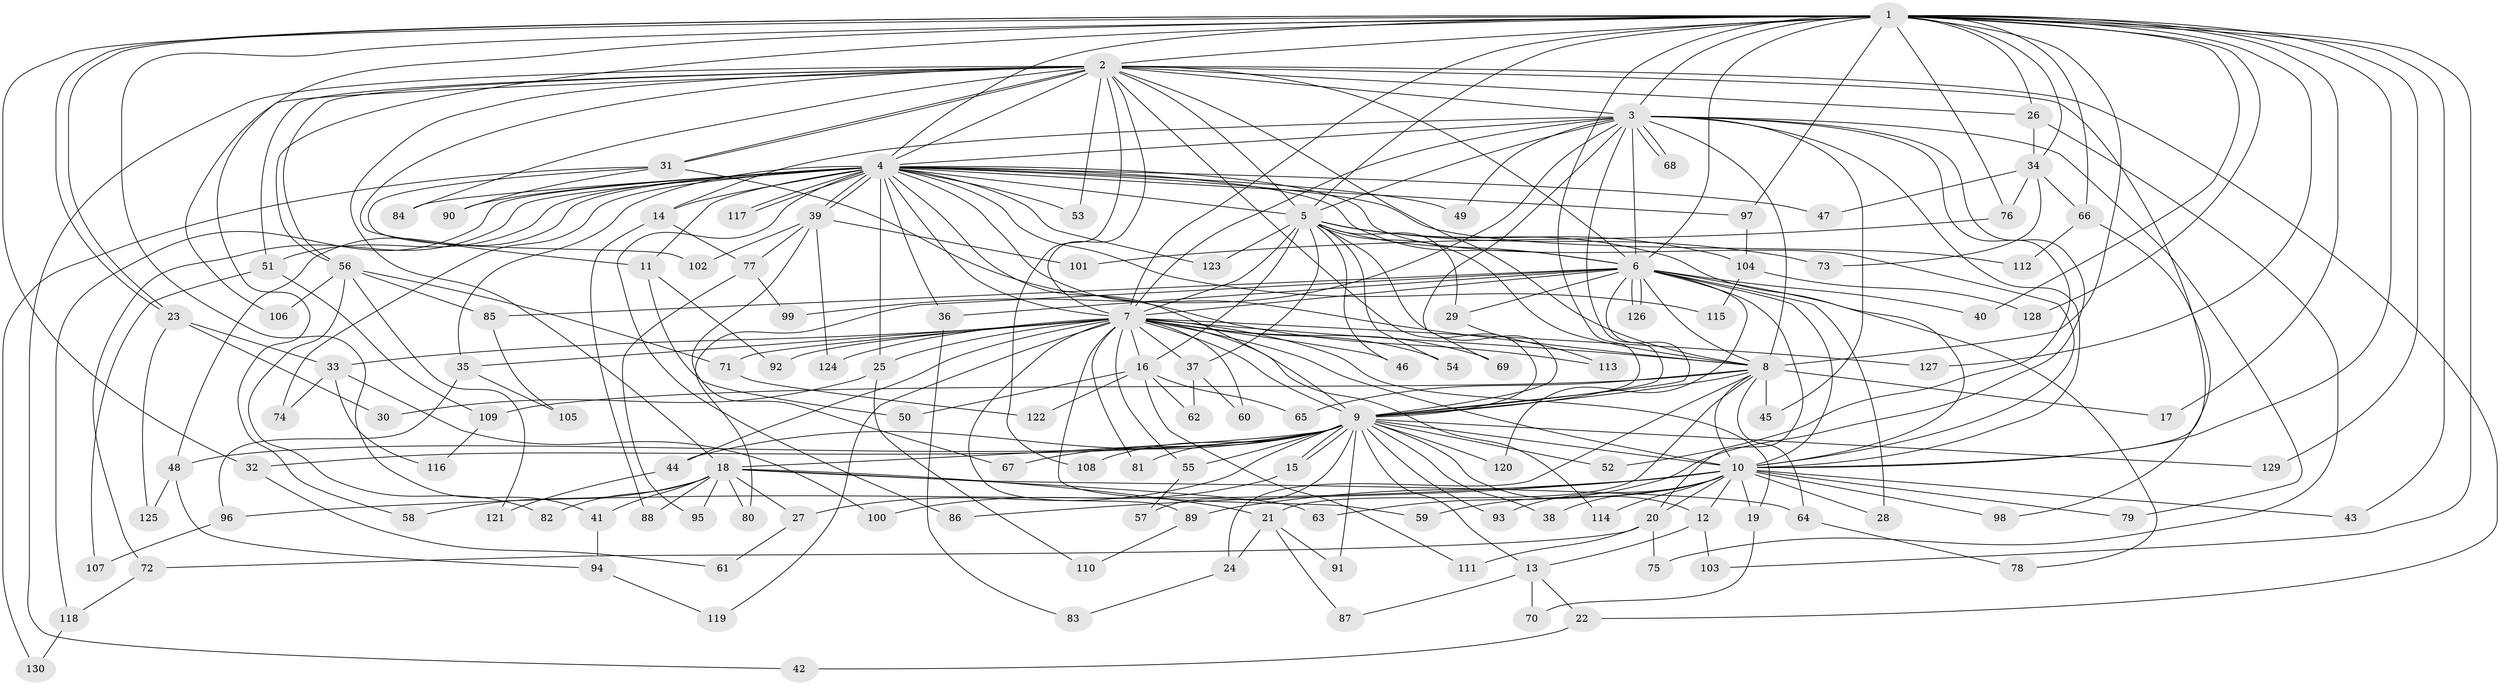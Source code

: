 // coarse degree distribution, {16: 0.025, 13: 0.05, 18: 0.025, 19: 0.025, 17: 0.025, 14: 0.025, 12: 0.025, 6: 0.125, 7: 0.025, 4: 0.15, 10: 0.025, 8: 0.05, 9: 0.025, 2: 0.15, 3: 0.15, 5: 0.05, 1: 0.05}
// Generated by graph-tools (version 1.1) at 2025/49/03/04/25 22:49:58]
// undirected, 130 vertices, 285 edges
graph export_dot {
  node [color=gray90,style=filled];
  1;
  2;
  3;
  4;
  5;
  6;
  7;
  8;
  9;
  10;
  11;
  12;
  13;
  14;
  15;
  16;
  17;
  18;
  19;
  20;
  21;
  22;
  23;
  24;
  25;
  26;
  27;
  28;
  29;
  30;
  31;
  32;
  33;
  34;
  35;
  36;
  37;
  38;
  39;
  40;
  41;
  42;
  43;
  44;
  45;
  46;
  47;
  48;
  49;
  50;
  51;
  52;
  53;
  54;
  55;
  56;
  57;
  58;
  59;
  60;
  61;
  62;
  63;
  64;
  65;
  66;
  67;
  68;
  69;
  70;
  71;
  72;
  73;
  74;
  75;
  76;
  77;
  78;
  79;
  80;
  81;
  82;
  83;
  84;
  85;
  86;
  87;
  88;
  89;
  90;
  91;
  92;
  93;
  94;
  95;
  96;
  97;
  98;
  99;
  100;
  101;
  102;
  103;
  104;
  105;
  106;
  107;
  108;
  109;
  110;
  111;
  112;
  113;
  114;
  115;
  116;
  117;
  118;
  119;
  120;
  121;
  122;
  123;
  124;
  125;
  126;
  127;
  128;
  129;
  130;
  1 -- 2;
  1 -- 3;
  1 -- 4;
  1 -- 5;
  1 -- 6;
  1 -- 7;
  1 -- 8;
  1 -- 9;
  1 -- 10;
  1 -- 17;
  1 -- 23;
  1 -- 23;
  1 -- 26;
  1 -- 32;
  1 -- 34;
  1 -- 40;
  1 -- 41;
  1 -- 43;
  1 -- 56;
  1 -- 66;
  1 -- 76;
  1 -- 97;
  1 -- 103;
  1 -- 106;
  1 -- 127;
  1 -- 128;
  1 -- 129;
  2 -- 3;
  2 -- 4;
  2 -- 5;
  2 -- 6;
  2 -- 7;
  2 -- 8;
  2 -- 9;
  2 -- 10;
  2 -- 11;
  2 -- 18;
  2 -- 22;
  2 -- 26;
  2 -- 31;
  2 -- 31;
  2 -- 42;
  2 -- 51;
  2 -- 53;
  2 -- 56;
  2 -- 58;
  2 -- 84;
  2 -- 108;
  3 -- 4;
  3 -- 5;
  3 -- 6;
  3 -- 7;
  3 -- 8;
  3 -- 9;
  3 -- 10;
  3 -- 14;
  3 -- 45;
  3 -- 49;
  3 -- 52;
  3 -- 63;
  3 -- 68;
  3 -- 68;
  3 -- 69;
  3 -- 79;
  3 -- 99;
  4 -- 5;
  4 -- 6;
  4 -- 7;
  4 -- 8;
  4 -- 9;
  4 -- 10;
  4 -- 11;
  4 -- 14;
  4 -- 25;
  4 -- 35;
  4 -- 36;
  4 -- 39;
  4 -- 39;
  4 -- 47;
  4 -- 48;
  4 -- 49;
  4 -- 51;
  4 -- 53;
  4 -- 72;
  4 -- 74;
  4 -- 84;
  4 -- 86;
  4 -- 90;
  4 -- 97;
  4 -- 112;
  4 -- 115;
  4 -- 117;
  4 -- 117;
  4 -- 118;
  4 -- 123;
  5 -- 6;
  5 -- 7;
  5 -- 8;
  5 -- 9;
  5 -- 10;
  5 -- 16;
  5 -- 29;
  5 -- 37;
  5 -- 46;
  5 -- 54;
  5 -- 73;
  5 -- 104;
  5 -- 123;
  6 -- 7;
  6 -- 8;
  6 -- 9;
  6 -- 10;
  6 -- 20;
  6 -- 28;
  6 -- 29;
  6 -- 36;
  6 -- 40;
  6 -- 78;
  6 -- 80;
  6 -- 85;
  6 -- 120;
  6 -- 126;
  6 -- 126;
  7 -- 8;
  7 -- 9;
  7 -- 10;
  7 -- 16;
  7 -- 19;
  7 -- 25;
  7 -- 33;
  7 -- 35;
  7 -- 37;
  7 -- 44;
  7 -- 46;
  7 -- 54;
  7 -- 55;
  7 -- 59;
  7 -- 60;
  7 -- 69;
  7 -- 71;
  7 -- 81;
  7 -- 89;
  7 -- 92;
  7 -- 114;
  7 -- 119;
  7 -- 124;
  7 -- 127;
  8 -- 9;
  8 -- 10;
  8 -- 17;
  8 -- 21;
  8 -- 24;
  8 -- 45;
  8 -- 64;
  8 -- 65;
  8 -- 109;
  9 -- 10;
  9 -- 12;
  9 -- 13;
  9 -- 15;
  9 -- 15;
  9 -- 18;
  9 -- 27;
  9 -- 32;
  9 -- 38;
  9 -- 44;
  9 -- 48;
  9 -- 52;
  9 -- 55;
  9 -- 57;
  9 -- 67;
  9 -- 81;
  9 -- 91;
  9 -- 93;
  9 -- 108;
  9 -- 120;
  9 -- 129;
  10 -- 12;
  10 -- 19;
  10 -- 20;
  10 -- 28;
  10 -- 38;
  10 -- 43;
  10 -- 59;
  10 -- 79;
  10 -- 86;
  10 -- 89;
  10 -- 93;
  10 -- 96;
  10 -- 98;
  10 -- 114;
  11 -- 50;
  11 -- 92;
  12 -- 13;
  12 -- 103;
  13 -- 22;
  13 -- 70;
  13 -- 87;
  14 -- 77;
  14 -- 88;
  15 -- 100;
  16 -- 50;
  16 -- 62;
  16 -- 65;
  16 -- 111;
  16 -- 122;
  18 -- 21;
  18 -- 27;
  18 -- 41;
  18 -- 58;
  18 -- 63;
  18 -- 64;
  18 -- 80;
  18 -- 82;
  18 -- 88;
  18 -- 95;
  19 -- 70;
  20 -- 72;
  20 -- 75;
  20 -- 111;
  21 -- 24;
  21 -- 87;
  21 -- 91;
  22 -- 42;
  23 -- 30;
  23 -- 33;
  23 -- 125;
  24 -- 83;
  25 -- 30;
  25 -- 110;
  26 -- 34;
  26 -- 75;
  27 -- 61;
  29 -- 113;
  31 -- 90;
  31 -- 102;
  31 -- 113;
  31 -- 130;
  32 -- 61;
  33 -- 74;
  33 -- 100;
  33 -- 116;
  34 -- 47;
  34 -- 66;
  34 -- 73;
  34 -- 76;
  35 -- 96;
  35 -- 105;
  36 -- 83;
  37 -- 60;
  37 -- 62;
  39 -- 67;
  39 -- 77;
  39 -- 101;
  39 -- 102;
  39 -- 124;
  41 -- 94;
  44 -- 121;
  48 -- 94;
  48 -- 125;
  51 -- 107;
  51 -- 109;
  55 -- 57;
  56 -- 71;
  56 -- 82;
  56 -- 85;
  56 -- 106;
  56 -- 121;
  64 -- 78;
  66 -- 98;
  66 -- 112;
  71 -- 122;
  72 -- 118;
  76 -- 101;
  77 -- 95;
  77 -- 99;
  85 -- 105;
  89 -- 110;
  94 -- 119;
  96 -- 107;
  97 -- 104;
  104 -- 115;
  104 -- 128;
  109 -- 116;
  118 -- 130;
}
